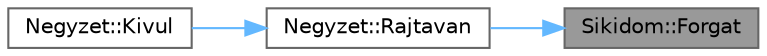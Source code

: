 digraph "Sikidom::Forgat"
{
 // LATEX_PDF_SIZE
  bgcolor="transparent";
  edge [fontname=Helvetica,fontsize=10,labelfontname=Helvetica,labelfontsize=10];
  node [fontname=Helvetica,fontsize=10,shape=box,height=0.2,width=0.4];
  rankdir="RL";
  Node1 [id="Node000001",label="Sikidom::Forgat",height=0.2,width=0.4,color="gray40", fillcolor="grey60", style="filled", fontcolor="black",tooltip="Egy sokszög forgatását teszi lehetővé."];
  Node1 -> Node2 [id="edge5_Node000001_Node000002",dir="back",color="steelblue1",style="solid",tooltip=" "];
  Node2 [id="Node000002",label="Negyzet::Rajtavan",height=0.2,width=0.4,color="grey40", fillcolor="white", style="filled",URL="$class_negyzet.html#a1e8032e6f035f0c356f3399f16ee82d2",tooltip="Negyzet Rajtavan függvény. A függvény eldönti, hogy egy pont rajta van-e a négyzeten."];
  Node2 -> Node3 [id="edge6_Node000002_Node000003",dir="back",color="steelblue1",style="solid",tooltip=" "];
  Node3 [id="Node000003",label="Negyzet::Kivul",height=0.2,width=0.4,color="grey40", fillcolor="white", style="filled",URL="$class_negyzet.html#aef68e2870b19134660c203bb71b284bb",tooltip="Negyzet Kivul függvény. Eldönti, hogy a négyzet kívül van-e egy adott sugarú, origo középpontú körön."];
}
